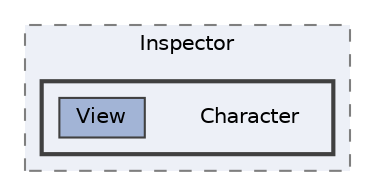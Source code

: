 digraph "C:/Users/むずでょ/Documents/Unity Projects/RMU-1-00-00-Research/Assets/RPGMaker/Codebase/Editor/Inspector/Character"
{
 // LATEX_PDF_SIZE
  bgcolor="transparent";
  edge [fontname=Helvetica,fontsize=10,labelfontname=Helvetica,labelfontsize=10];
  node [fontname=Helvetica,fontsize=10,shape=box,height=0.2,width=0.4];
  compound=true
  subgraph clusterdir_556927790365328304c22c636a104915 {
    graph [ bgcolor="#edf0f7", pencolor="grey50", label="Inspector", fontname=Helvetica,fontsize=10 style="filled,dashed", URL="dir_556927790365328304c22c636a104915.html",tooltip=""]
  subgraph clusterdir_45d0a9a5e327e6df66cfcaa3d4098ac2 {
    graph [ bgcolor="#edf0f7", pencolor="grey25", label="", fontname=Helvetica,fontsize=10 style="filled,bold", URL="dir_45d0a9a5e327e6df66cfcaa3d4098ac2.html",tooltip=""]
    dir_45d0a9a5e327e6df66cfcaa3d4098ac2 [shape=plaintext, label="Character"];
  dir_da66d02849b6a2e7fc574d73bfa264c5 [label="View", fillcolor="#a2b4d6", color="grey25", style="filled", URL="dir_da66d02849b6a2e7fc574d73bfa264c5.html",tooltip=""];
  }
  }
}
